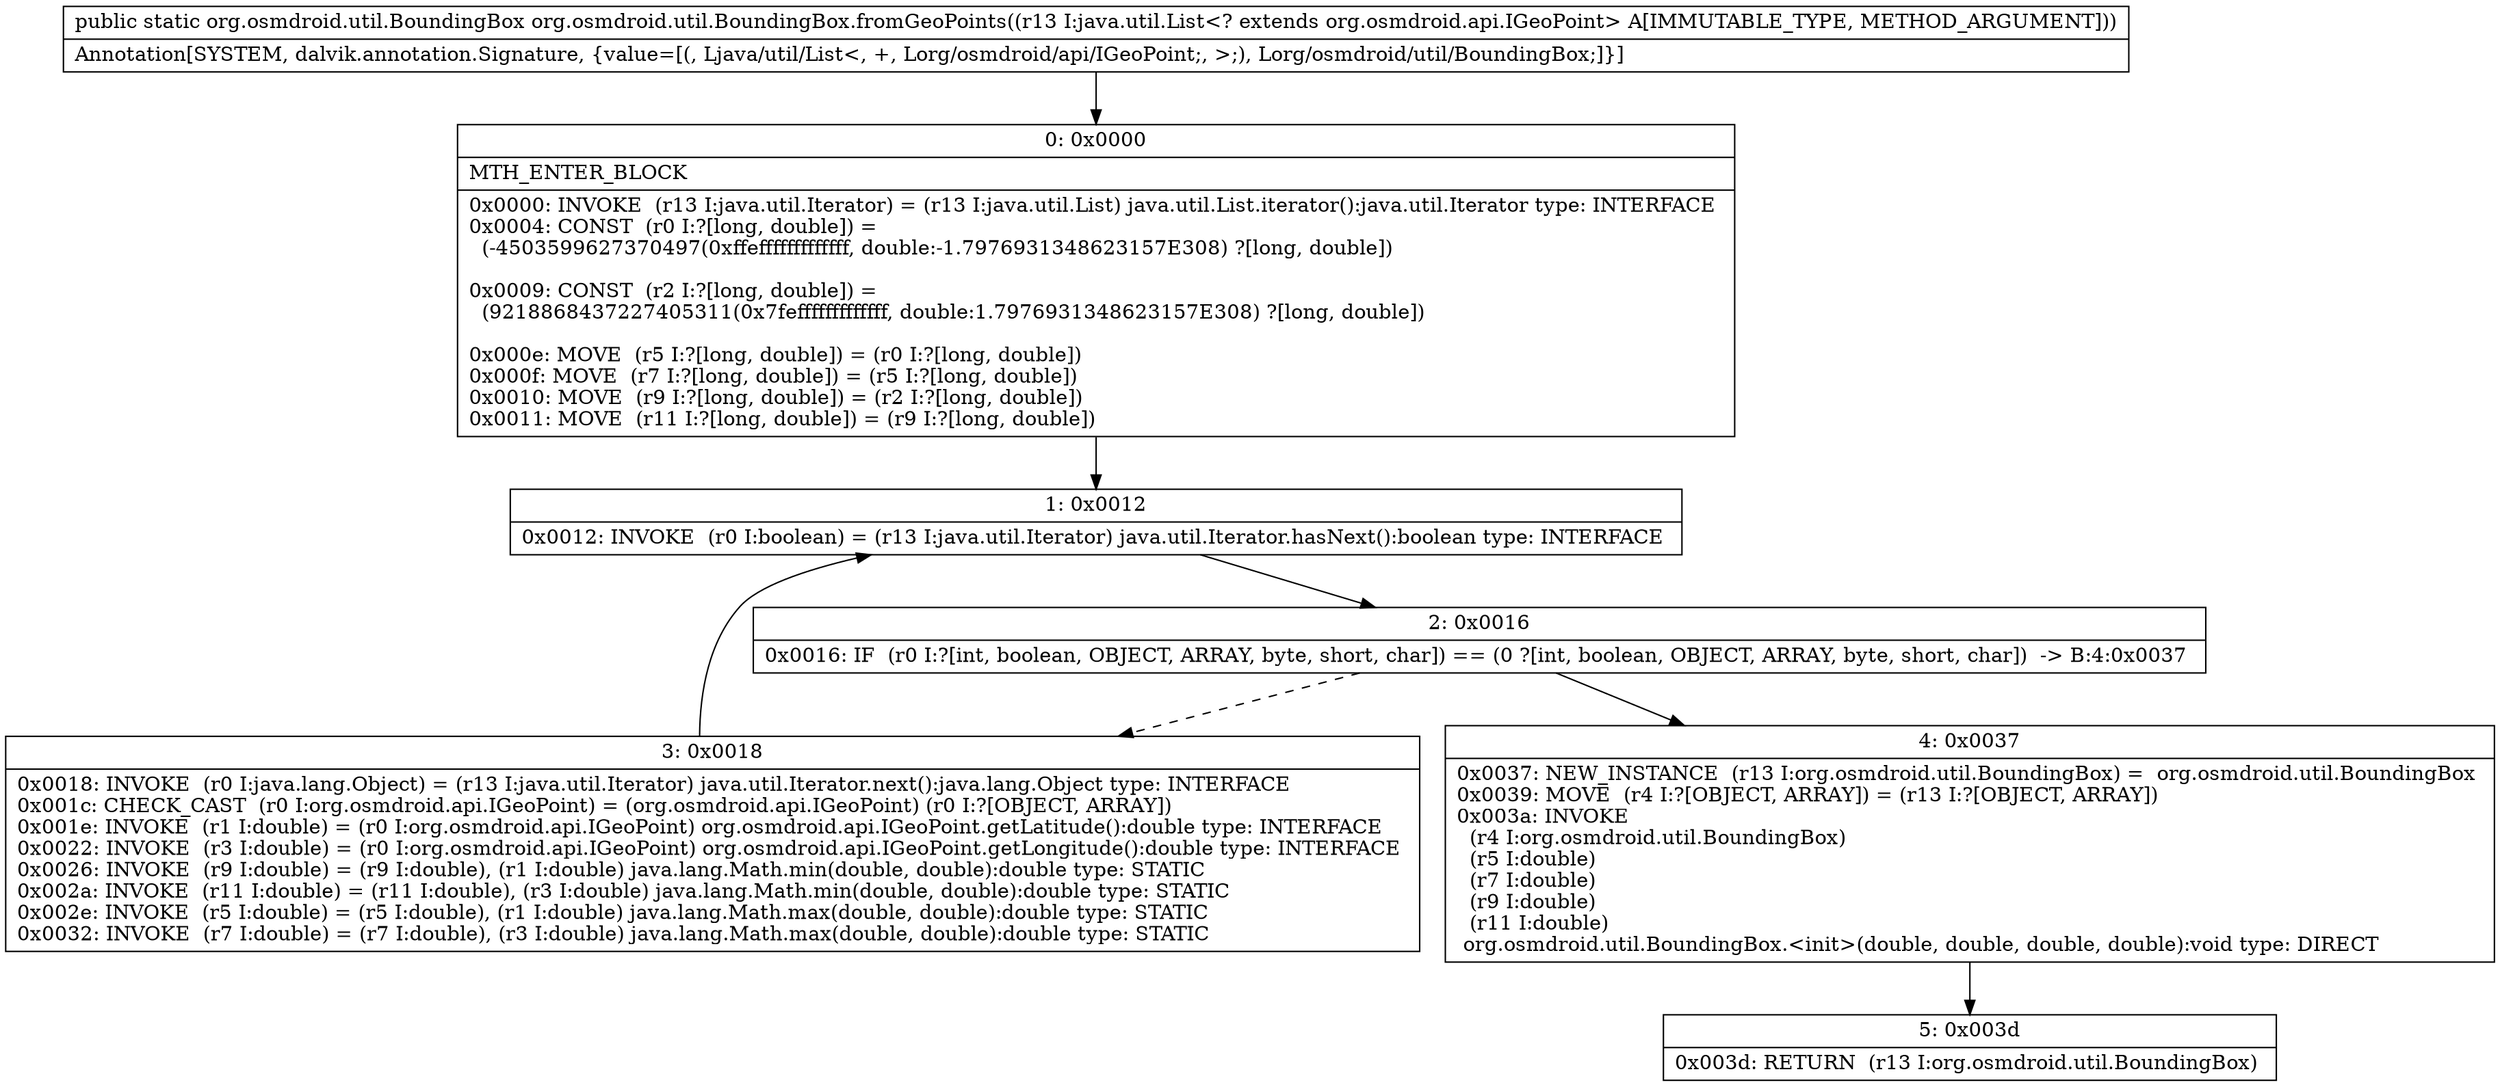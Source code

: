 digraph "CFG fororg.osmdroid.util.BoundingBox.fromGeoPoints(Ljava\/util\/List;)Lorg\/osmdroid\/util\/BoundingBox;" {
Node_0 [shape=record,label="{0\:\ 0x0000|MTH_ENTER_BLOCK\l|0x0000: INVOKE  (r13 I:java.util.Iterator) = (r13 I:java.util.List) java.util.List.iterator():java.util.Iterator type: INTERFACE \l0x0004: CONST  (r0 I:?[long, double]) = \l  (\-4503599627370497(0xffefffffffffffff, double:\-1.7976931348623157E308) ?[long, double])\l \l0x0009: CONST  (r2 I:?[long, double]) = \l  (9218868437227405311(0x7fefffffffffffff, double:1.7976931348623157E308) ?[long, double])\l \l0x000e: MOVE  (r5 I:?[long, double]) = (r0 I:?[long, double]) \l0x000f: MOVE  (r7 I:?[long, double]) = (r5 I:?[long, double]) \l0x0010: MOVE  (r9 I:?[long, double]) = (r2 I:?[long, double]) \l0x0011: MOVE  (r11 I:?[long, double]) = (r9 I:?[long, double]) \l}"];
Node_1 [shape=record,label="{1\:\ 0x0012|0x0012: INVOKE  (r0 I:boolean) = (r13 I:java.util.Iterator) java.util.Iterator.hasNext():boolean type: INTERFACE \l}"];
Node_2 [shape=record,label="{2\:\ 0x0016|0x0016: IF  (r0 I:?[int, boolean, OBJECT, ARRAY, byte, short, char]) == (0 ?[int, boolean, OBJECT, ARRAY, byte, short, char])  \-\> B:4:0x0037 \l}"];
Node_3 [shape=record,label="{3\:\ 0x0018|0x0018: INVOKE  (r0 I:java.lang.Object) = (r13 I:java.util.Iterator) java.util.Iterator.next():java.lang.Object type: INTERFACE \l0x001c: CHECK_CAST  (r0 I:org.osmdroid.api.IGeoPoint) = (org.osmdroid.api.IGeoPoint) (r0 I:?[OBJECT, ARRAY]) \l0x001e: INVOKE  (r1 I:double) = (r0 I:org.osmdroid.api.IGeoPoint) org.osmdroid.api.IGeoPoint.getLatitude():double type: INTERFACE \l0x0022: INVOKE  (r3 I:double) = (r0 I:org.osmdroid.api.IGeoPoint) org.osmdroid.api.IGeoPoint.getLongitude():double type: INTERFACE \l0x0026: INVOKE  (r9 I:double) = (r9 I:double), (r1 I:double) java.lang.Math.min(double, double):double type: STATIC \l0x002a: INVOKE  (r11 I:double) = (r11 I:double), (r3 I:double) java.lang.Math.min(double, double):double type: STATIC \l0x002e: INVOKE  (r5 I:double) = (r5 I:double), (r1 I:double) java.lang.Math.max(double, double):double type: STATIC \l0x0032: INVOKE  (r7 I:double) = (r7 I:double), (r3 I:double) java.lang.Math.max(double, double):double type: STATIC \l}"];
Node_4 [shape=record,label="{4\:\ 0x0037|0x0037: NEW_INSTANCE  (r13 I:org.osmdroid.util.BoundingBox) =  org.osmdroid.util.BoundingBox \l0x0039: MOVE  (r4 I:?[OBJECT, ARRAY]) = (r13 I:?[OBJECT, ARRAY]) \l0x003a: INVOKE  \l  (r4 I:org.osmdroid.util.BoundingBox)\l  (r5 I:double)\l  (r7 I:double)\l  (r9 I:double)\l  (r11 I:double)\l org.osmdroid.util.BoundingBox.\<init\>(double, double, double, double):void type: DIRECT \l}"];
Node_5 [shape=record,label="{5\:\ 0x003d|0x003d: RETURN  (r13 I:org.osmdroid.util.BoundingBox) \l}"];
MethodNode[shape=record,label="{public static org.osmdroid.util.BoundingBox org.osmdroid.util.BoundingBox.fromGeoPoints((r13 I:java.util.List\<? extends org.osmdroid.api.IGeoPoint\> A[IMMUTABLE_TYPE, METHOD_ARGUMENT]))  | Annotation[SYSTEM, dalvik.annotation.Signature, \{value=[(, Ljava\/util\/List\<, +, Lorg\/osmdroid\/api\/IGeoPoint;, \>;), Lorg\/osmdroid\/util\/BoundingBox;]\}]\l}"];
MethodNode -> Node_0;
Node_0 -> Node_1;
Node_1 -> Node_2;
Node_2 -> Node_3[style=dashed];
Node_2 -> Node_4;
Node_3 -> Node_1;
Node_4 -> Node_5;
}

